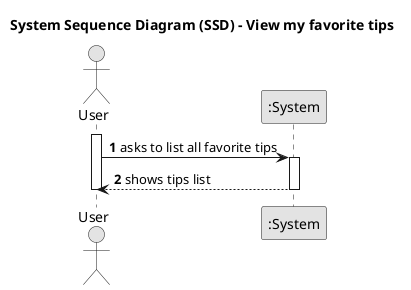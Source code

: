 @startuml
skinparam monochrome true
skinparam packageStyle rectangle
skinparam shadowing false

title System Sequence Diagram (SSD) - View my favorite tips

autonumber

actor "User" as User
participant ":System" as System

activate User

    User -> System : asks to list all favorite tips
    activate System

        System --> User : shows tips list
    deactivate System


deactivate User
@enduml